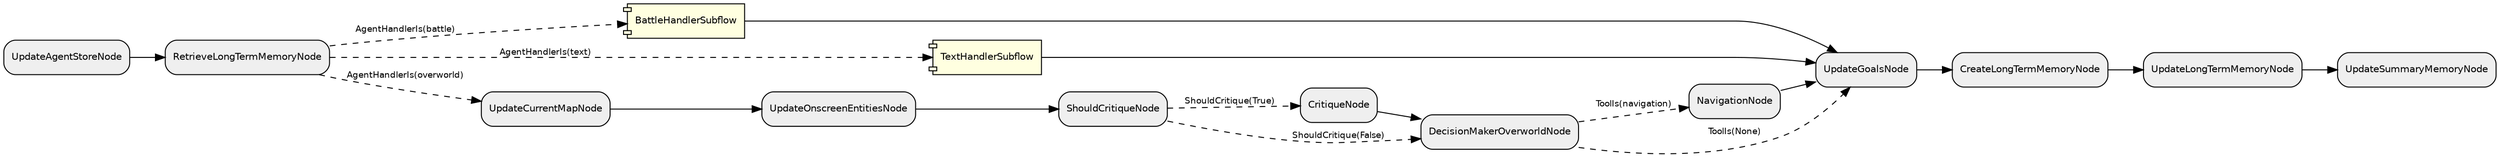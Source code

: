 digraph "G" {
  rankdir=LR;
  compound=true;
  node [shape=box, style="rounded,filled", fillcolor="#EFEFEF", fontname="Helvetica", fontsize=10];
  edge [fontname="Helvetica", fontsize=9];
  TEsxSpZUbgTFDhvROGUtp [label="NavigationNode"];
  hj9f4GxIfRT2A8bV8Q7eK [label="ShouldCritiqueNode"];
  ykmRB7UmIJlblBgp2ytlF [label="UpdateOnscreenEntitiesNode"];
  le4d4KWIqCJg0VtOpK3Ze [label="UpdateAgentStoreNode"];
  DEwGDwbQ3FTmmgRaqo0bO [label="RetrieveLongTermMemoryNode"];
  xvXpHtc5dqhBCP1xDre6Q [label="BattleHandlerSubflow", shape=component, style="filled,rounded", fillcolor="lightyellow"];
  VQaDsl6OHA2HzGZoxdcvm [label="UpdateLongTermMemoryNode"];
  "9SffUTyYZpZRyXt05se3e" [label="CritiqueNode"];
  LSmc0yVrpXN7IdWcqll93 [label="TextHandlerSubflow", shape=component, style="filled,rounded", fillcolor="lightyellow"];
  wYVmKQrGWSR3eTg0LM8R9 [label="UpdateGoalsNode"];
  uNQ31nwGBiu4tpHgwG7CD [label="UpdateSummaryMemoryNode"];
  gJyK0SR4l5kpLNHZmB74M [label="DecisionMakerOverworldNode"];
  "3CpgvreQtEGx3gf7JTgQB" [label="UpdateCurrentMapNode"];
  KkmiZQDcgXhgFW34eDu5f [label="CreateLongTermMemoryNode"];
  le4d4KWIqCJg0VtOpK3Ze -> DEwGDwbQ3FTmmgRaqo0bO [style="solid"];
  DEwGDwbQ3FTmmgRaqo0bO -> "3CpgvreQtEGx3gf7JTgQB" [style="dashed", label="AgentHandlerIs(overworld)"];
  "3CpgvreQtEGx3gf7JTgQB" -> ykmRB7UmIJlblBgp2ytlF [style="solid"];
  ykmRB7UmIJlblBgp2ytlF -> hj9f4GxIfRT2A8bV8Q7eK [style="solid"];
  hj9f4GxIfRT2A8bV8Q7eK -> "9SffUTyYZpZRyXt05se3e" [style="dashed", label="ShouldCritique(True)"];
  "9SffUTyYZpZRyXt05se3e" -> gJyK0SR4l5kpLNHZmB74M [style="solid"];
  hj9f4GxIfRT2A8bV8Q7eK -> gJyK0SR4l5kpLNHZmB74M [style="dashed", label="ShouldCritique(False)"];
  gJyK0SR4l5kpLNHZmB74M -> TEsxSpZUbgTFDhvROGUtp [style="dashed", label="ToolIs(navigation)"];
  TEsxSpZUbgTFDhvROGUtp -> wYVmKQrGWSR3eTg0LM8R9 [style="solid"];
  DEwGDwbQ3FTmmgRaqo0bO -> xvXpHtc5dqhBCP1xDre6Q [style="dashed", label="AgentHandlerIs(battle)"];
  DEwGDwbQ3FTmmgRaqo0bO -> LSmc0yVrpXN7IdWcqll93 [style="dashed", label="AgentHandlerIs(text)"];
  LSmc0yVrpXN7IdWcqll93 -> wYVmKQrGWSR3eTg0LM8R9 [style="solid"];
  gJyK0SR4l5kpLNHZmB74M -> wYVmKQrGWSR3eTg0LM8R9 [style="dashed", label="ToolIs(None)"];
  xvXpHtc5dqhBCP1xDre6Q -> wYVmKQrGWSR3eTg0LM8R9 [style="solid"];
  wYVmKQrGWSR3eTg0LM8R9 -> KkmiZQDcgXhgFW34eDu5f [style="solid"];
  KkmiZQDcgXhgFW34eDu5f -> VQaDsl6OHA2HzGZoxdcvm [style="solid"];
  VQaDsl6OHA2HzGZoxdcvm -> uNQ31nwGBiu4tpHgwG7CD [style="solid"];
}
